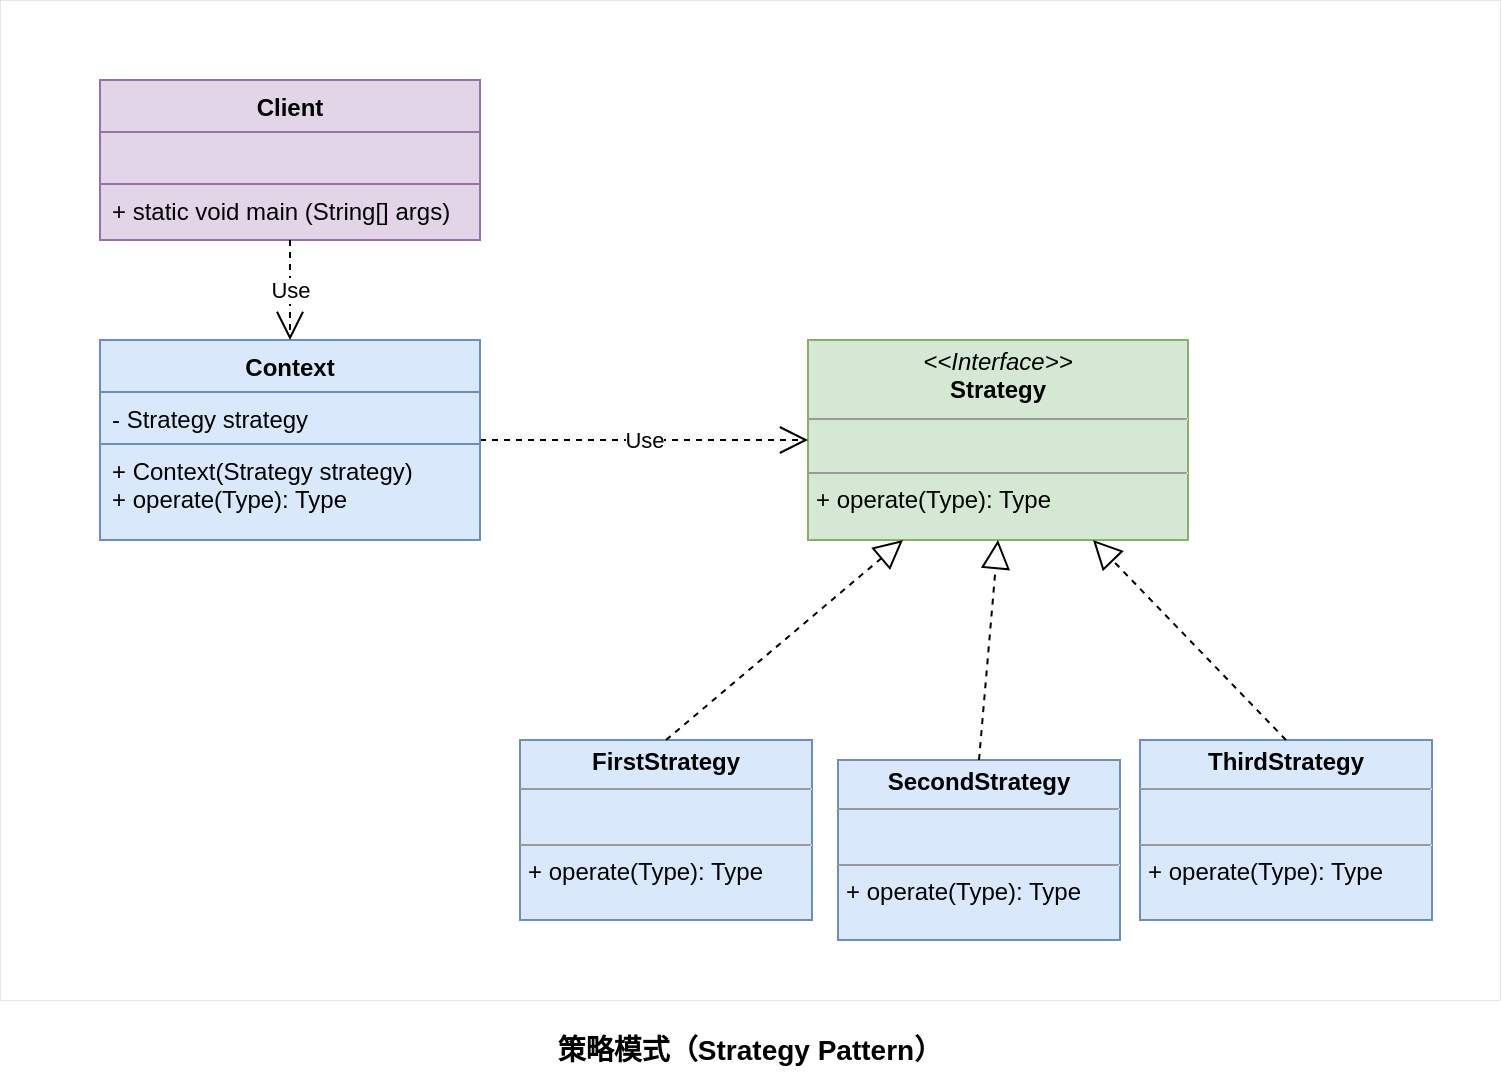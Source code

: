 <mxfile version="16.1.2" type="github">
  <diagram id="8Z35-QLSnhJETDdAsFzb" name="Page-1">
    <mxGraphModel dx="946" dy="662" grid="1" gridSize="10" guides="1" tooltips="1" connect="1" arrows="1" fold="1" page="1" pageScale="1" pageWidth="827" pageHeight="1169" math="0" shadow="0">
      <root>
        <mxCell id="0" />
        <mxCell id="1" parent="0" />
        <mxCell id="gsRhqBQRFbRUbnUbL8ew-3" value="" style="rounded=0;whiteSpace=wrap;html=1;strokeWidth=0;movable=0;resizable=0;rotatable=0;deletable=0;editable=0;connectable=0;" parent="1" vertex="1">
          <mxGeometry x="39" y="30" width="750" height="500" as="geometry" />
        </mxCell>
        <mxCell id="Alo_LvCbX4HZsLYXvrnu-5" value="&lt;p style=&quot;margin: 0px ; margin-top: 4px ; text-align: center&quot;&gt;&lt;i&gt;&amp;lt;&amp;lt;Interface&amp;gt;&amp;gt;&lt;/i&gt;&lt;br&gt;&lt;span style=&quot;font-weight: 700&quot;&gt;Strategy&lt;/span&gt;&lt;br&gt;&lt;/p&gt;&lt;hr size=&quot;1&quot;&gt;&lt;p style=&quot;margin: 0px ; margin-left: 4px&quot;&gt;&lt;br&gt;&lt;/p&gt;&lt;hr size=&quot;1&quot;&gt;&lt;p style=&quot;margin: 0px ; margin-left: 4px&quot;&gt;+ operate(Type): Type&lt;br&gt;&lt;/p&gt;" style="verticalAlign=top;align=left;overflow=fill;fontSize=12;fontFamily=Helvetica;html=1;fillColor=#d5e8d4;strokeColor=#82b366;" parent="1" vertex="1">
          <mxGeometry x="443" y="200" width="190" height="100" as="geometry" />
        </mxCell>
        <mxCell id="Alo_LvCbX4HZsLYXvrnu-6" value="&lt;p style=&quot;margin: 0px ; margin-top: 4px ; text-align: center&quot;&gt;&lt;b&gt;FirstStrategy&lt;/b&gt;&lt;/p&gt;&lt;hr size=&quot;1&quot;&gt;&lt;p style=&quot;margin: 0px ; margin-left: 4px&quot;&gt;&lt;br&gt;&lt;/p&gt;&lt;hr size=&quot;1&quot;&gt;&lt;p style=&quot;margin: 0px ; margin-left: 4px&quot;&gt;+ operate(Type): Type&lt;br&gt;&lt;/p&gt;" style="verticalAlign=top;align=left;overflow=fill;fontSize=12;fontFamily=Helvetica;html=1;fillColor=#dae8fc;strokeColor=#6c8ebf;" parent="1" vertex="1">
          <mxGeometry x="299" y="400" width="146" height="90" as="geometry" />
        </mxCell>
        <mxCell id="Alo_LvCbX4HZsLYXvrnu-7" value="" style="endArrow=block;dashed=1;endFill=0;endSize=12;html=1;rounded=0;exitX=0.5;exitY=0;exitDx=0;exitDy=0;entryX=0.25;entryY=1;entryDx=0;entryDy=0;" parent="1" source="Alo_LvCbX4HZsLYXvrnu-6" target="Alo_LvCbX4HZsLYXvrnu-5" edge="1">
          <mxGeometry width="160" relative="1" as="geometry">
            <mxPoint x="393" y="320" as="sourcePoint" />
            <mxPoint x="553" y="320" as="targetPoint" />
          </mxGeometry>
        </mxCell>
        <mxCell id="Alo_LvCbX4HZsLYXvrnu-8" value="&lt;p style=&quot;margin: 0px ; margin-top: 4px ; text-align: center&quot;&gt;&lt;b&gt;SecondStrategy&lt;/b&gt;&lt;/p&gt;&lt;hr size=&quot;1&quot;&gt;&lt;p style=&quot;margin: 0px ; margin-left: 4px&quot;&gt;&lt;br&gt;&lt;/p&gt;&lt;hr size=&quot;1&quot;&gt;&lt;p style=&quot;margin: 0px ; margin-left: 4px&quot;&gt;+ operate(Type): Type&lt;br&gt;&lt;/p&gt;" style="verticalAlign=top;align=left;overflow=fill;fontSize=12;fontFamily=Helvetica;html=1;fillColor=#dae8fc;strokeColor=#6c8ebf;" parent="1" vertex="1">
          <mxGeometry x="458" y="410" width="141" height="90" as="geometry" />
        </mxCell>
        <mxCell id="Alo_LvCbX4HZsLYXvrnu-9" value="" style="endArrow=block;dashed=1;endFill=0;endSize=12;html=1;rounded=0;entryX=0.5;entryY=1;entryDx=0;entryDy=0;exitX=0.5;exitY=0;exitDx=0;exitDy=0;" parent="1" source="Alo_LvCbX4HZsLYXvrnu-8" target="Alo_LvCbX4HZsLYXvrnu-5" edge="1">
          <mxGeometry width="160" relative="1" as="geometry">
            <mxPoint x="163" y="200" as="sourcePoint" />
            <mxPoint x="323" y="200" as="targetPoint" />
          </mxGeometry>
        </mxCell>
        <mxCell id="Alo_LvCbX4HZsLYXvrnu-10" value="&lt;p style=&quot;margin: 0px ; margin-top: 4px ; text-align: center&quot;&gt;&lt;b&gt;ThirdStrategy&lt;/b&gt;&lt;/p&gt;&lt;hr size=&quot;1&quot;&gt;&lt;p style=&quot;margin: 0px ; margin-left: 4px&quot;&gt;&lt;br&gt;&lt;/p&gt;&lt;hr size=&quot;1&quot;&gt;&lt;p style=&quot;margin: 0px ; margin-left: 4px&quot;&gt;+ operate(Type): Type&lt;br&gt;&lt;/p&gt;" style="verticalAlign=top;align=left;overflow=fill;fontSize=12;fontFamily=Helvetica;html=1;fillColor=#dae8fc;strokeColor=#6c8ebf;" parent="1" vertex="1">
          <mxGeometry x="609" y="400" width="146" height="90" as="geometry" />
        </mxCell>
        <mxCell id="Alo_LvCbX4HZsLYXvrnu-11" value="" style="endArrow=block;dashed=1;endFill=0;endSize=12;html=1;rounded=0;entryX=0.75;entryY=1;entryDx=0;entryDy=0;exitX=0.5;exitY=0;exitDx=0;exitDy=0;" parent="1" source="Alo_LvCbX4HZsLYXvrnu-10" target="Alo_LvCbX4HZsLYXvrnu-5" edge="1">
          <mxGeometry width="160" relative="1" as="geometry">
            <mxPoint x="163" y="200" as="sourcePoint" />
            <mxPoint x="323" y="200" as="targetPoint" />
          </mxGeometry>
        </mxCell>
        <mxCell id="Alo_LvCbX4HZsLYXvrnu-14" value="Use" style="endArrow=open;endSize=12;dashed=1;html=1;rounded=0;entryX=0;entryY=0.5;entryDx=0;entryDy=0;exitX=1;exitY=0.5;exitDx=0;exitDy=0;" parent="1" source="Alo_LvCbX4HZsLYXvrnu-15" target="Alo_LvCbX4HZsLYXvrnu-5" edge="1">
          <mxGeometry width="160" relative="1" as="geometry">
            <mxPoint x="278.62" y="241.892" as="sourcePoint" />
            <mxPoint x="443" y="310" as="targetPoint" />
          </mxGeometry>
        </mxCell>
        <mxCell id="Alo_LvCbX4HZsLYXvrnu-15" value="Context" style="swimlane;fontStyle=1;align=center;verticalAlign=top;childLayout=stackLayout;horizontal=1;startSize=26;horizontalStack=0;resizeParent=1;resizeParentMax=0;resizeLast=0;collapsible=1;marginBottom=0;fillColor=#dae8fc;strokeColor=#6c8ebf;" parent="1" vertex="1">
          <mxGeometry x="89" y="200" width="190" height="100" as="geometry">
            <mxRectangle x="100" y="254" width="80" height="26" as="alternateBounds" />
          </mxGeometry>
        </mxCell>
        <mxCell id="Alo_LvCbX4HZsLYXvrnu-16" value="- Strategy strategy" style="text;strokeColor=#6c8ebf;fillColor=#dae8fc;align=left;verticalAlign=top;spacingLeft=4;spacingRight=4;overflow=hidden;rotatable=0;points=[[0,0.5],[1,0.5]];portConstraint=eastwest;" parent="Alo_LvCbX4HZsLYXvrnu-15" vertex="1">
          <mxGeometry y="26" width="190" height="26" as="geometry" />
        </mxCell>
        <mxCell id="Alo_LvCbX4HZsLYXvrnu-18" value="+ Context(Strategy strategy)&#xa;+ operate(Type): Type&#xa;" style="text;strokeColor=#6c8ebf;fillColor=#dae8fc;align=left;verticalAlign=top;spacingLeft=4;spacingRight=4;overflow=hidden;rotatable=0;points=[[0,0.5],[1,0.5]];portConstraint=eastwest;" parent="Alo_LvCbX4HZsLYXvrnu-15" vertex="1">
          <mxGeometry y="52" width="190" height="48" as="geometry" />
        </mxCell>
        <mxCell id="gsRhqBQRFbRUbnUbL8ew-4" value="&lt;b&gt;&lt;font style=&quot;font-size: 14px&quot;&gt;策略模式（Strategy Pattern）&lt;/font&gt;&lt;/b&gt;" style="text;html=1;strokeColor=none;fillColor=none;align=center;verticalAlign=middle;whiteSpace=wrap;rounded=0;" parent="1" vertex="1">
          <mxGeometry x="294" y="540" width="240" height="30" as="geometry" />
        </mxCell>
        <mxCell id="drL60Ca-g_DORDlMZNTe-1" value="Client" style="swimlane;fontStyle=1;align=center;verticalAlign=top;childLayout=stackLayout;horizontal=1;startSize=26;horizontalStack=0;resizeParent=1;resizeParentMax=0;resizeLast=0;collapsible=1;marginBottom=0;fillColor=#e1d5e7;strokeColor=#9673a6;" vertex="1" parent="1">
          <mxGeometry x="89" y="70" width="190" height="80" as="geometry">
            <mxRectangle x="100" y="254" width="80" height="26" as="alternateBounds" />
          </mxGeometry>
        </mxCell>
        <mxCell id="drL60Ca-g_DORDlMZNTe-2" value="" style="text;strokeColor=#9673a6;fillColor=#e1d5e7;align=left;verticalAlign=top;spacingLeft=4;spacingRight=4;overflow=hidden;rotatable=0;points=[[0,0.5],[1,0.5]];portConstraint=eastwest;" vertex="1" parent="drL60Ca-g_DORDlMZNTe-1">
          <mxGeometry y="26" width="190" height="26" as="geometry" />
        </mxCell>
        <mxCell id="drL60Ca-g_DORDlMZNTe-3" value="+ static void main (String[] args)&#xa;" style="text;strokeColor=#9673a6;fillColor=#e1d5e7;align=left;verticalAlign=top;spacingLeft=4;spacingRight=4;overflow=hidden;rotatable=0;points=[[0,0.5],[1,0.5]];portConstraint=eastwest;" vertex="1" parent="drL60Ca-g_DORDlMZNTe-1">
          <mxGeometry y="52" width="190" height="28" as="geometry" />
        </mxCell>
        <mxCell id="drL60Ca-g_DORDlMZNTe-5" value="Use" style="endArrow=open;endSize=12;dashed=1;html=1;rounded=0;exitX=0.5;exitY=1;exitDx=0;exitDy=0;entryX=0.5;entryY=0;entryDx=0;entryDy=0;" edge="1" parent="1" source="drL60Ca-g_DORDlMZNTe-1" target="Alo_LvCbX4HZsLYXvrnu-15">
          <mxGeometry width="160" relative="1" as="geometry">
            <mxPoint x="330" y="340" as="sourcePoint" />
            <mxPoint x="490" y="340" as="targetPoint" />
          </mxGeometry>
        </mxCell>
      </root>
    </mxGraphModel>
  </diagram>
</mxfile>
